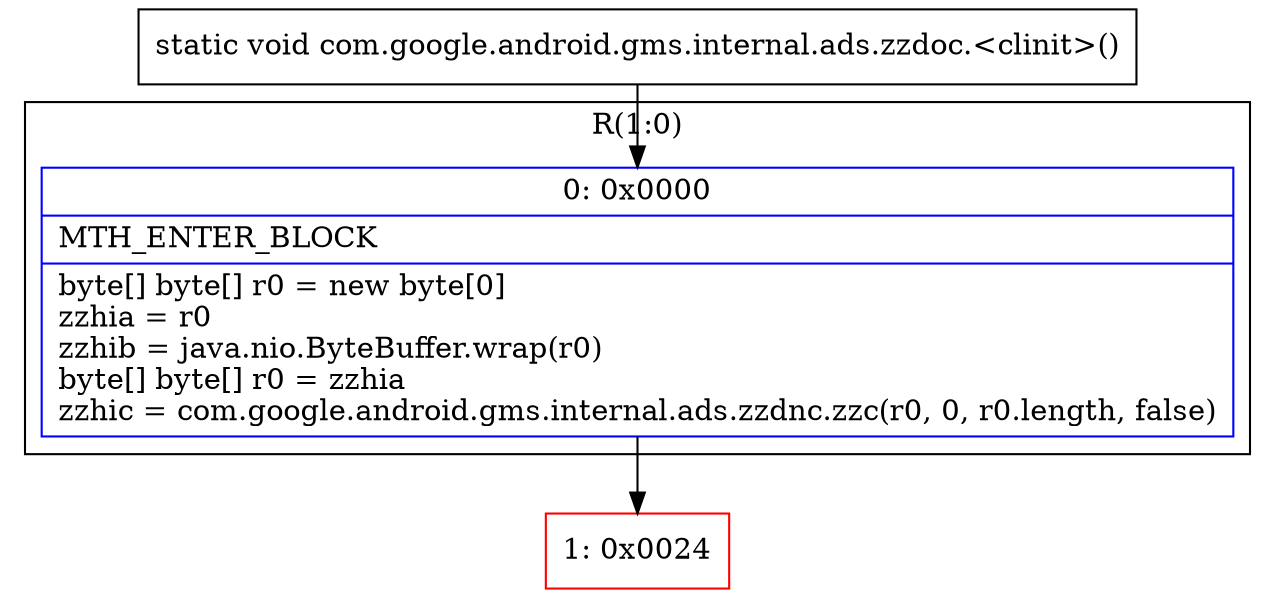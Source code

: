 digraph "CFG forcom.google.android.gms.internal.ads.zzdoc.\<clinit\>()V" {
subgraph cluster_Region_455264219 {
label = "R(1:0)";
node [shape=record,color=blue];
Node_0 [shape=record,label="{0\:\ 0x0000|MTH_ENTER_BLOCK\l|byte[] byte[] r0 = new byte[0]\lzzhia = r0\lzzhib = java.nio.ByteBuffer.wrap(r0)\lbyte[] byte[] r0 = zzhia\lzzhic = com.google.android.gms.internal.ads.zzdnc.zzc(r0, 0, r0.length, false)\l}"];
}
Node_1 [shape=record,color=red,label="{1\:\ 0x0024}"];
MethodNode[shape=record,label="{static void com.google.android.gms.internal.ads.zzdoc.\<clinit\>() }"];
MethodNode -> Node_0;
Node_0 -> Node_1;
}

